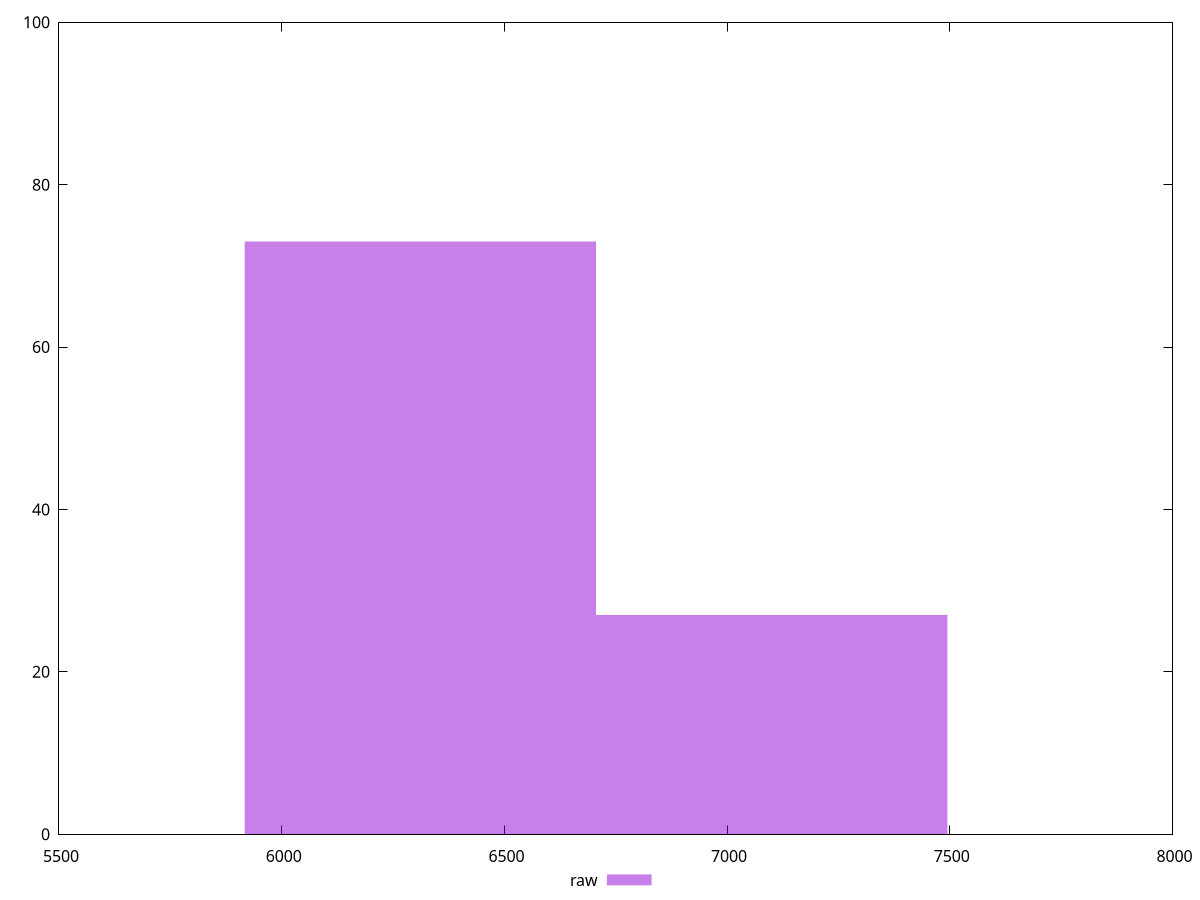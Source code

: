 reset
set terminal svg size 640, 490 enhanced background rgb 'white'
set output "report_00007_2020-12-11T15:55:29.892Z/largest-contentful-paint/samples/pages+cached+noexternal+nofonts/raw/histogram.svg"

$raw <<EOF
6311.28728773935 73
7100.198198706769 27
EOF

set key outside below
set boxwidth 788.9109109674188
set yrange [0:100]
set style fill transparent solid 0.5 noborder

plot \
  $raw title "raw" with boxes, \


reset